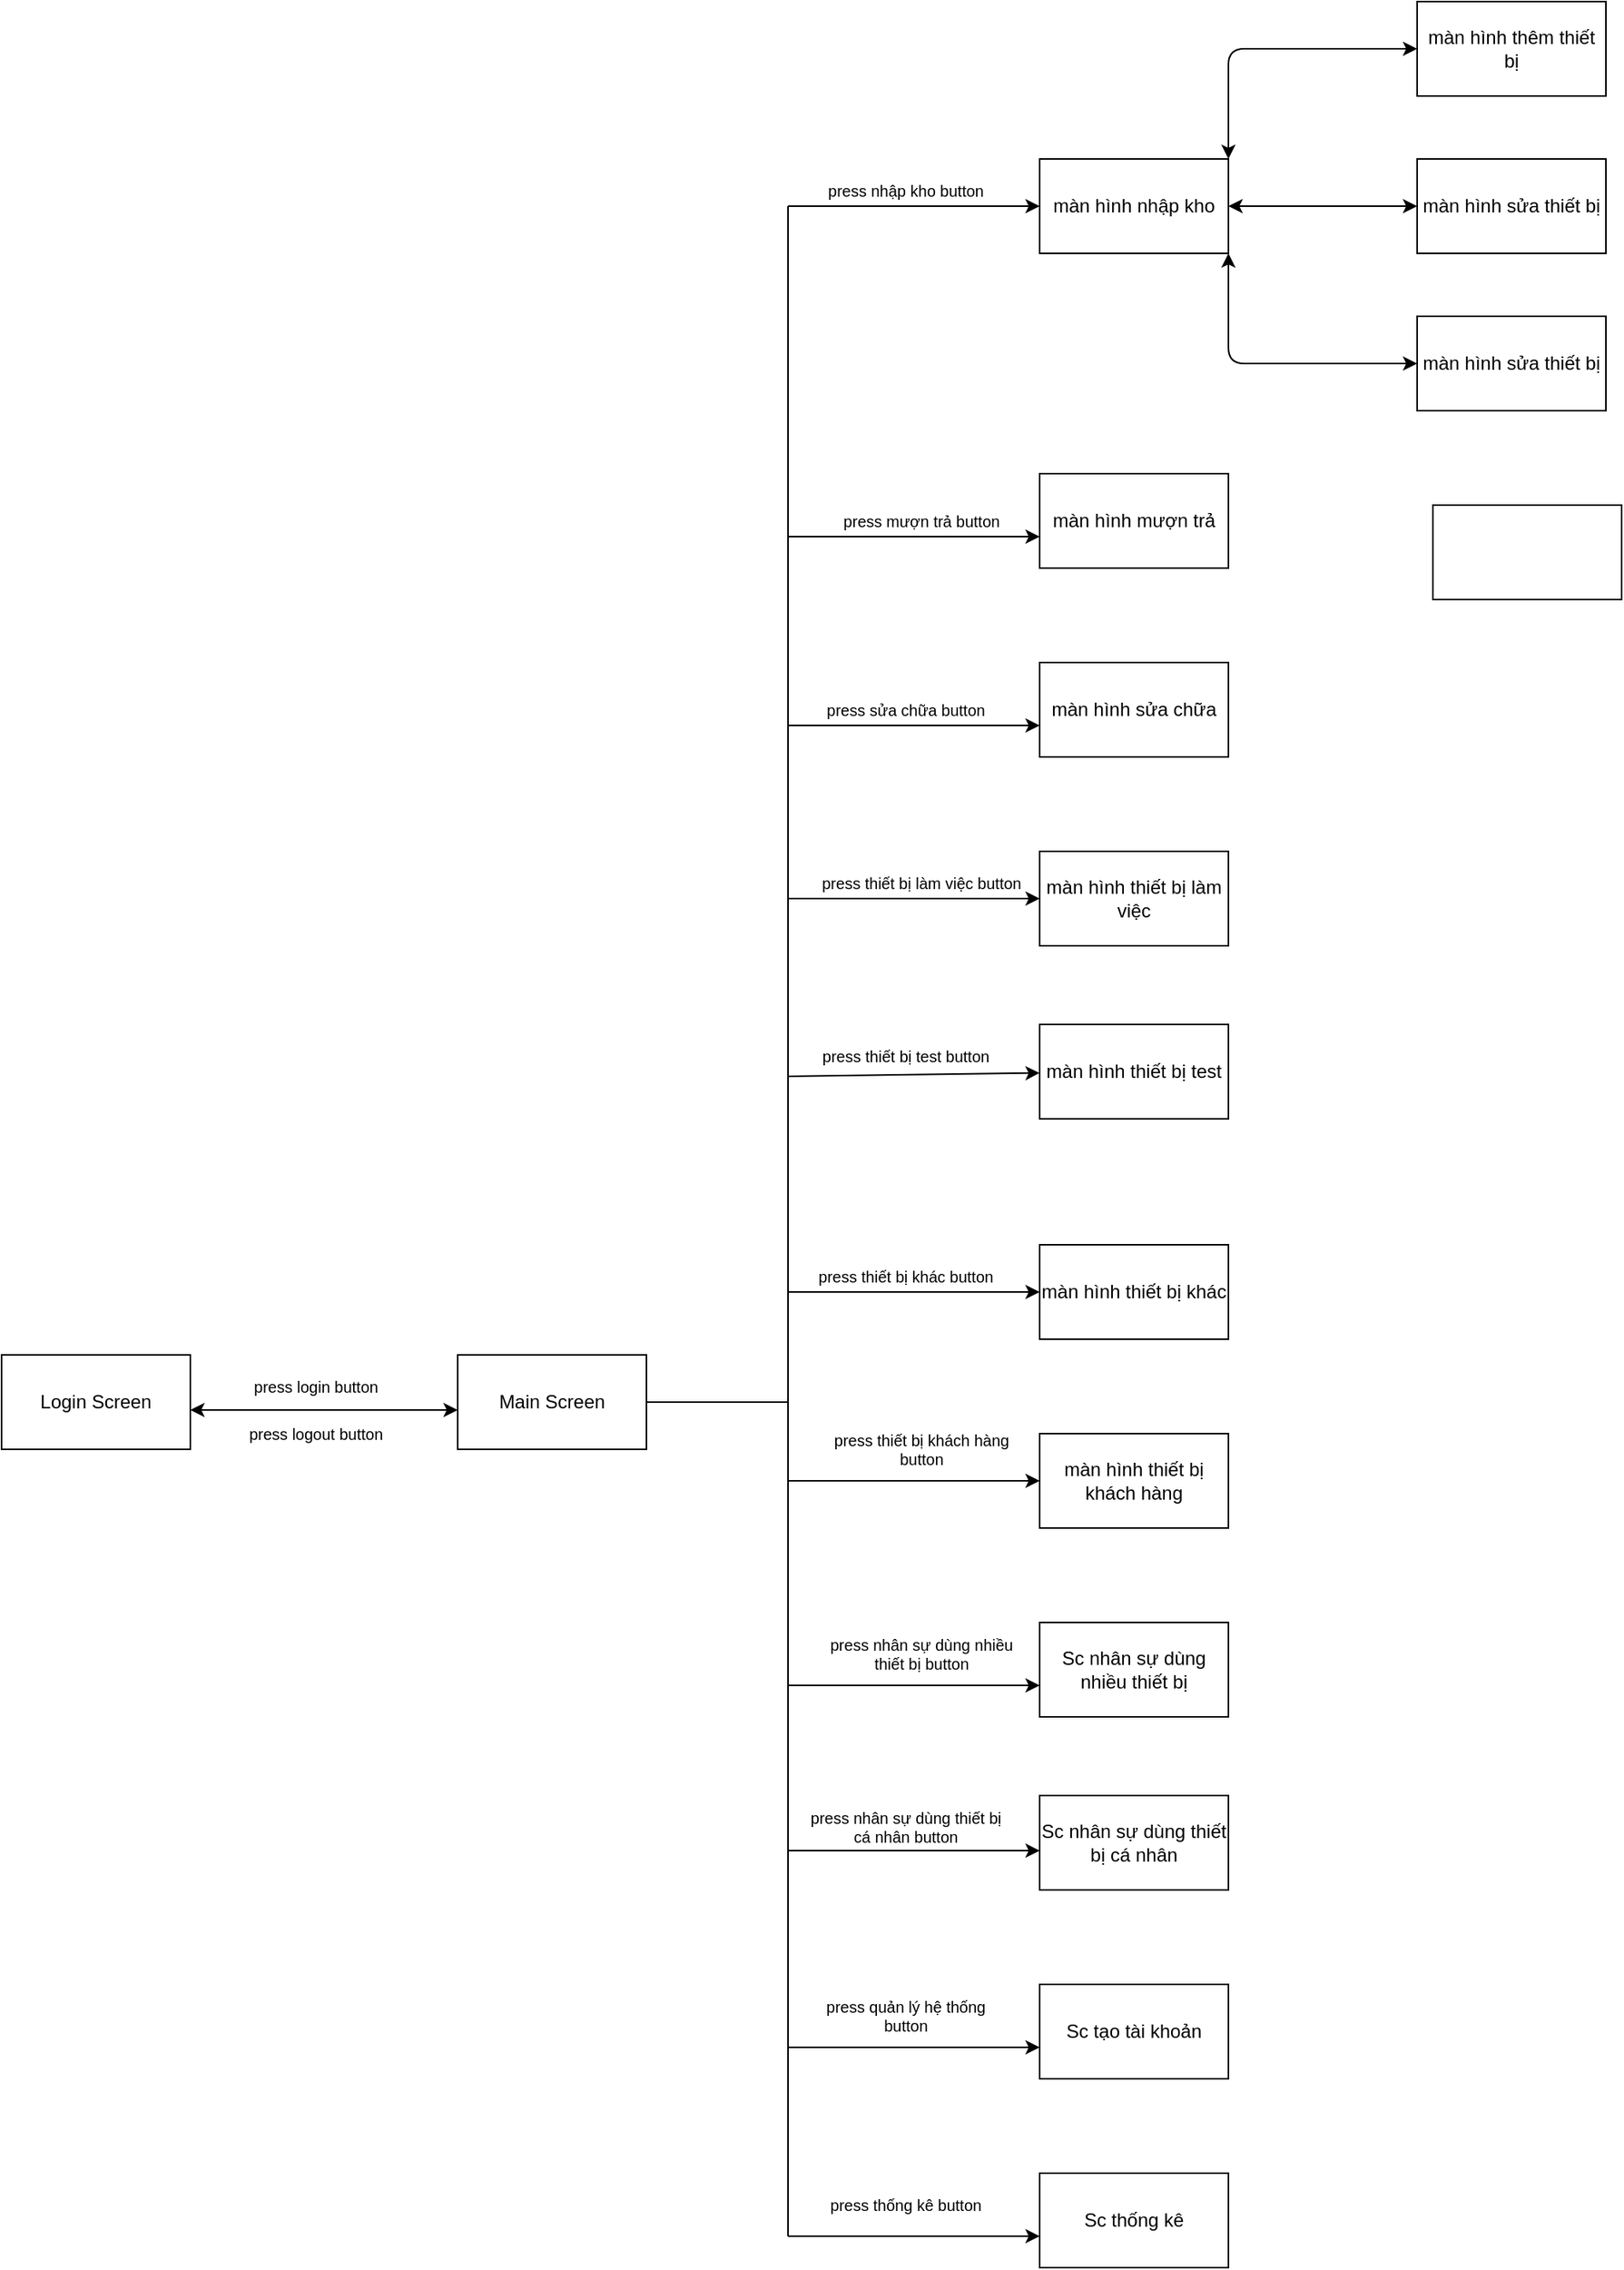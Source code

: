 <mxfile version="14.0.1" type="github">
  <diagram id="LNaT6KfbJGkIjgs2NVqa" name="Page-1">
    <mxGraphModel dx="1609" dy="1638" grid="1" gridSize="10" guides="1" tooltips="1" connect="1" arrows="1" fold="1" page="1" pageScale="1" pageWidth="827" pageHeight="1169" math="0" shadow="0">
      <root>
        <mxCell id="0" />
        <mxCell id="1" parent="0" />
        <mxCell id="f_DrGkyQNnAribpmpM6t-1" value="" style="rounded=0;whiteSpace=wrap;html=1;fontSize=10;" parent="1" vertex="1">
          <mxGeometry x="-90" y="720" width="120" height="60" as="geometry" />
        </mxCell>
        <mxCell id="f_DrGkyQNnAribpmpM6t-2" value="Main Screen" style="text;html=1;strokeColor=none;fillColor=none;align=center;verticalAlign=middle;whiteSpace=wrap;rounded=0;fontSize=12;" parent="1" vertex="1">
          <mxGeometry x="-90" y="740" width="120" height="20" as="geometry" />
        </mxCell>
        <mxCell id="f_DrGkyQNnAribpmpM6t-3" value="" style="rounded=0;whiteSpace=wrap;html=1;fontSize=10;" parent="1" vertex="1">
          <mxGeometry x="280" y="-40" width="120" height="60" as="geometry" />
        </mxCell>
        <mxCell id="f_DrGkyQNnAribpmpM6t-4" value="màn hình nhập kho" style="text;html=1;strokeColor=none;fillColor=none;align=center;verticalAlign=middle;whiteSpace=wrap;rounded=0;fontSize=12;" parent="1" vertex="1">
          <mxGeometry x="280" y="-20" width="120" height="20" as="geometry" />
        </mxCell>
        <mxCell id="f_DrGkyQNnAribpmpM6t-5" value="" style="rounded=0;whiteSpace=wrap;html=1;fontSize=10;" parent="1" vertex="1">
          <mxGeometry x="280" y="160" width="120" height="60" as="geometry" />
        </mxCell>
        <mxCell id="f_DrGkyQNnAribpmpM6t-6" value="màn hình mượn trả" style="text;html=1;strokeColor=none;fillColor=none;align=center;verticalAlign=middle;whiteSpace=wrap;rounded=0;fontSize=12;" parent="1" vertex="1">
          <mxGeometry x="280" y="180" width="120" height="20" as="geometry" />
        </mxCell>
        <mxCell id="f_DrGkyQNnAribpmpM6t-7" value="" style="rounded=0;whiteSpace=wrap;html=1;fontSize=10;" parent="1" vertex="1">
          <mxGeometry x="280" y="280" width="120" height="60" as="geometry" />
        </mxCell>
        <mxCell id="f_DrGkyQNnAribpmpM6t-8" value="màn hình sửa chữa" style="text;html=1;strokeColor=none;fillColor=none;align=center;verticalAlign=middle;whiteSpace=wrap;rounded=0;fontSize=12;" parent="1" vertex="1">
          <mxGeometry x="280" y="300" width="120" height="20" as="geometry" />
        </mxCell>
        <mxCell id="f_DrGkyQNnAribpmpM6t-9" value="" style="rounded=0;whiteSpace=wrap;html=1;fontSize=10;" parent="1" vertex="1">
          <mxGeometry x="280" y="400" width="120" height="60" as="geometry" />
        </mxCell>
        <mxCell id="f_DrGkyQNnAribpmpM6t-10" value="màn hình thiết bị làm việc" style="text;html=1;strokeColor=none;fillColor=none;align=center;verticalAlign=middle;whiteSpace=wrap;rounded=0;fontSize=12;" parent="1" vertex="1">
          <mxGeometry x="280" y="420" width="120" height="20" as="geometry" />
        </mxCell>
        <mxCell id="f_DrGkyQNnAribpmpM6t-11" value="" style="rounded=0;whiteSpace=wrap;html=1;fontSize=10;" parent="1" vertex="1">
          <mxGeometry x="280" y="510" width="120" height="60" as="geometry" />
        </mxCell>
        <mxCell id="f_DrGkyQNnAribpmpM6t-12" value="màn hình thiết bị test" style="text;html=1;strokeColor=none;fillColor=none;align=center;verticalAlign=middle;whiteSpace=wrap;rounded=0;fontSize=12;" parent="1" vertex="1">
          <mxGeometry x="280" y="530" width="120" height="20" as="geometry" />
        </mxCell>
        <mxCell id="f_DrGkyQNnAribpmpM6t-13" value="" style="rounded=0;whiteSpace=wrap;html=1;fontSize=10;" parent="1" vertex="1">
          <mxGeometry x="280" y="650" width="120" height="60" as="geometry" />
        </mxCell>
        <mxCell id="f_DrGkyQNnAribpmpM6t-14" value="màn hình thiết bị khác" style="text;html=1;strokeColor=none;fillColor=none;align=center;verticalAlign=middle;whiteSpace=wrap;rounded=0;fontSize=12;" parent="1" vertex="1">
          <mxGeometry x="280" y="670" width="120" height="20" as="geometry" />
        </mxCell>
        <mxCell id="f_DrGkyQNnAribpmpM6t-15" value="" style="rounded=0;whiteSpace=wrap;html=1;fontSize=10;" parent="1" vertex="1">
          <mxGeometry x="280" y="770" width="120" height="60" as="geometry" />
        </mxCell>
        <mxCell id="f_DrGkyQNnAribpmpM6t-16" value="màn hình thiết bị khách hàng" style="text;html=1;strokeColor=none;fillColor=none;align=center;verticalAlign=middle;whiteSpace=wrap;rounded=0;fontSize=12;" parent="1" vertex="1">
          <mxGeometry x="280" y="790" width="120" height="20" as="geometry" />
        </mxCell>
        <mxCell id="f_DrGkyQNnAribpmpM6t-17" value="" style="rounded=0;whiteSpace=wrap;html=1;fontSize=10;" parent="1" vertex="1">
          <mxGeometry x="280" y="890" width="120" height="60" as="geometry" />
        </mxCell>
        <mxCell id="f_DrGkyQNnAribpmpM6t-18" value="Sc nhân sự dùng nhiều thiết bị" style="text;html=1;strokeColor=none;fillColor=none;align=center;verticalAlign=middle;whiteSpace=wrap;rounded=0;fontSize=12;" parent="1" vertex="1">
          <mxGeometry x="280" y="910" width="120" height="20" as="geometry" />
        </mxCell>
        <mxCell id="f_DrGkyQNnAribpmpM6t-19" value="" style="rounded=0;whiteSpace=wrap;html=1;fontSize=10;" parent="1" vertex="1">
          <mxGeometry x="280" y="1000" width="120" height="60" as="geometry" />
        </mxCell>
        <mxCell id="f_DrGkyQNnAribpmpM6t-20" value="Sc nhân sự dùng thiết bị cá nhân" style="text;html=1;strokeColor=none;fillColor=none;align=center;verticalAlign=middle;whiteSpace=wrap;rounded=0;fontSize=12;" parent="1" vertex="1">
          <mxGeometry x="280" y="1020" width="120" height="20" as="geometry" />
        </mxCell>
        <mxCell id="f_DrGkyQNnAribpmpM6t-21" value="" style="rounded=0;whiteSpace=wrap;html=1;fontSize=10;" parent="1" vertex="1">
          <mxGeometry x="280" y="1120" width="120" height="60" as="geometry" />
        </mxCell>
        <mxCell id="f_DrGkyQNnAribpmpM6t-22" value="Sc tạo tài khoản" style="text;html=1;strokeColor=none;fillColor=none;align=center;verticalAlign=middle;whiteSpace=wrap;rounded=0;fontSize=12;" parent="1" vertex="1">
          <mxGeometry x="280" y="1140" width="120" height="20" as="geometry" />
        </mxCell>
        <mxCell id="f_DrGkyQNnAribpmpM6t-23" value="" style="rounded=0;whiteSpace=wrap;html=1;fontSize=10;" parent="1" vertex="1">
          <mxGeometry x="280" y="1240" width="120" height="60" as="geometry" />
        </mxCell>
        <mxCell id="f_DrGkyQNnAribpmpM6t-24" value="Sc thống kê" style="text;html=1;strokeColor=none;fillColor=none;align=center;verticalAlign=middle;whiteSpace=wrap;rounded=0;fontSize=12;" parent="1" vertex="1">
          <mxGeometry x="280" y="1260" width="120" height="20" as="geometry" />
        </mxCell>
        <mxCell id="f_DrGkyQNnAribpmpM6t-31" value="" style="endArrow=none;html=1;fontSize=10;" parent="1" edge="1">
          <mxGeometry width="50" height="50" relative="1" as="geometry">
            <mxPoint x="120" y="1280" as="sourcePoint" />
            <mxPoint x="120" y="-10" as="targetPoint" />
          </mxGeometry>
        </mxCell>
        <mxCell id="f_DrGkyQNnAribpmpM6t-32" value="" style="endArrow=none;html=1;fontSize=10;exitX=1;exitY=0.5;exitDx=0;exitDy=0;" parent="1" source="f_DrGkyQNnAribpmpM6t-1" edge="1">
          <mxGeometry width="50" height="50" relative="1" as="geometry">
            <mxPoint x="170" y="810" as="sourcePoint" />
            <mxPoint x="120" y="750" as="targetPoint" />
          </mxGeometry>
        </mxCell>
        <mxCell id="f_DrGkyQNnAribpmpM6t-33" value="" style="endArrow=classic;html=1;fontSize=10;entryX=0;entryY=0.5;entryDx=0;entryDy=0;" parent="1" target="f_DrGkyQNnAribpmpM6t-4" edge="1">
          <mxGeometry width="50" height="50" relative="1" as="geometry">
            <mxPoint x="120" y="-10" as="sourcePoint" />
            <mxPoint x="220" y="100" as="targetPoint" />
          </mxGeometry>
        </mxCell>
        <mxCell id="f_DrGkyQNnAribpmpM6t-34" value="" style="endArrow=classic;html=1;fontSize=10;entryX=0;entryY=1;entryDx=0;entryDy=0;" parent="1" target="f_DrGkyQNnAribpmpM6t-6" edge="1">
          <mxGeometry width="50" height="50" relative="1" as="geometry">
            <mxPoint x="120" y="200" as="sourcePoint" />
            <mxPoint x="220" y="160" as="targetPoint" />
          </mxGeometry>
        </mxCell>
        <mxCell id="f_DrGkyQNnAribpmpM6t-35" value="" style="endArrow=classic;html=1;fontSize=10;entryX=0;entryY=1;entryDx=0;entryDy=0;" parent="1" target="f_DrGkyQNnAribpmpM6t-8" edge="1">
          <mxGeometry width="50" height="50" relative="1" as="geometry">
            <mxPoint x="120" y="320" as="sourcePoint" />
            <mxPoint x="220" y="160" as="targetPoint" />
          </mxGeometry>
        </mxCell>
        <mxCell id="f_DrGkyQNnAribpmpM6t-36" value="" style="endArrow=classic;html=1;fontSize=10;entryX=0;entryY=0.5;entryDx=0;entryDy=0;" parent="1" target="f_DrGkyQNnAribpmpM6t-10" edge="1">
          <mxGeometry width="50" height="50" relative="1" as="geometry">
            <mxPoint x="120" y="430" as="sourcePoint" />
            <mxPoint x="220" y="460" as="targetPoint" />
          </mxGeometry>
        </mxCell>
        <mxCell id="f_DrGkyQNnAribpmpM6t-37" value="" style="endArrow=classic;html=1;fontSize=10;" parent="1" target="f_DrGkyQNnAribpmpM6t-12" edge="1">
          <mxGeometry width="50" height="50" relative="1" as="geometry">
            <mxPoint x="120" y="543" as="sourcePoint" />
            <mxPoint x="220" y="660" as="targetPoint" />
          </mxGeometry>
        </mxCell>
        <mxCell id="f_DrGkyQNnAribpmpM6t-38" value="" style="endArrow=classic;html=1;fontSize=10;entryX=0;entryY=0.5;entryDx=0;entryDy=0;" parent="1" target="f_DrGkyQNnAribpmpM6t-14" edge="1">
          <mxGeometry width="50" height="50" relative="1" as="geometry">
            <mxPoint x="120" y="680" as="sourcePoint" />
            <mxPoint x="220" y="560" as="targetPoint" />
          </mxGeometry>
        </mxCell>
        <mxCell id="f_DrGkyQNnAribpmpM6t-39" value="" style="endArrow=classic;html=1;fontSize=10;entryX=0;entryY=0.5;entryDx=0;entryDy=0;" parent="1" target="f_DrGkyQNnAribpmpM6t-16" edge="1">
          <mxGeometry width="50" height="50" relative="1" as="geometry">
            <mxPoint x="120" y="800" as="sourcePoint" />
            <mxPoint x="220" y="860" as="targetPoint" />
          </mxGeometry>
        </mxCell>
        <mxCell id="f_DrGkyQNnAribpmpM6t-40" value="" style="endArrow=classic;html=1;fontSize=10;entryX=0;entryY=1;entryDx=0;entryDy=0;" parent="1" target="f_DrGkyQNnAribpmpM6t-18" edge="1">
          <mxGeometry width="50" height="50" relative="1" as="geometry">
            <mxPoint x="120" y="930" as="sourcePoint" />
            <mxPoint x="220" y="960" as="targetPoint" />
          </mxGeometry>
        </mxCell>
        <mxCell id="f_DrGkyQNnAribpmpM6t-41" value="" style="endArrow=classic;html=1;fontSize=10;entryX=0;entryY=0.75;entryDx=0;entryDy=0;" parent="1" target="f_DrGkyQNnAribpmpM6t-20" edge="1">
          <mxGeometry width="50" height="50" relative="1" as="geometry">
            <mxPoint x="120" y="1035" as="sourcePoint" />
            <mxPoint x="220" y="1060" as="targetPoint" />
          </mxGeometry>
        </mxCell>
        <mxCell id="f_DrGkyQNnAribpmpM6t-42" value="" style="endArrow=classic;html=1;fontSize=10;entryX=0;entryY=1;entryDx=0;entryDy=0;" parent="1" target="f_DrGkyQNnAribpmpM6t-22" edge="1">
          <mxGeometry width="50" height="50" relative="1" as="geometry">
            <mxPoint x="120" y="1160" as="sourcePoint" />
            <mxPoint x="220" y="1160" as="targetPoint" />
          </mxGeometry>
        </mxCell>
        <mxCell id="f_DrGkyQNnAribpmpM6t-43" value="" style="endArrow=classic;html=1;fontSize=10;entryX=0;entryY=1;entryDx=0;entryDy=0;" parent="1" target="f_DrGkyQNnAribpmpM6t-24" edge="1">
          <mxGeometry width="50" height="50" relative="1" as="geometry">
            <mxPoint x="120" y="1280" as="sourcePoint" />
            <mxPoint x="220" y="1160" as="targetPoint" />
          </mxGeometry>
        </mxCell>
        <mxCell id="f_DrGkyQNnAribpmpM6t-44" value="" style="rounded=0;whiteSpace=wrap;html=1;fontSize=10;" parent="1" vertex="1">
          <mxGeometry x="-380" y="720" width="120" height="60" as="geometry" />
        </mxCell>
        <mxCell id="f_DrGkyQNnAribpmpM6t-45" value="Login Screen" style="text;html=1;strokeColor=none;fillColor=none;align=center;verticalAlign=middle;whiteSpace=wrap;rounded=0;fontSize=12;" parent="1" vertex="1">
          <mxGeometry x="-380" y="740" width="120" height="20" as="geometry" />
        </mxCell>
        <mxCell id="f_DrGkyQNnAribpmpM6t-46" value="" style="endArrow=classic;startArrow=classic;html=1;fontSize=10;exitX=1;exitY=0.75;exitDx=0;exitDy=0;entryX=0;entryY=0.75;entryDx=0;entryDy=0;" parent="1" source="f_DrGkyQNnAribpmpM6t-45" target="f_DrGkyQNnAribpmpM6t-2" edge="1">
          <mxGeometry width="50" height="50" relative="1" as="geometry">
            <mxPoint x="-70" y="910" as="sourcePoint" />
            <mxPoint x="-20" y="860" as="targetPoint" />
          </mxGeometry>
        </mxCell>
        <mxCell id="f_DrGkyQNnAribpmpM6t-47" value="press login button" style="text;html=1;strokeColor=none;fillColor=none;align=center;verticalAlign=middle;whiteSpace=wrap;rounded=0;fontSize=10;" parent="1" vertex="1">
          <mxGeometry x="-240" y="730" width="120" height="20" as="geometry" />
        </mxCell>
        <mxCell id="f_DrGkyQNnAribpmpM6t-48" value="press logout button" style="text;html=1;strokeColor=none;fillColor=none;align=center;verticalAlign=middle;whiteSpace=wrap;rounded=0;fontSize=10;" parent="1" vertex="1">
          <mxGeometry x="-240" y="760" width="120" height="20" as="geometry" />
        </mxCell>
        <mxCell id="f_DrGkyQNnAribpmpM6t-49" value="press nhập kho button" style="text;html=1;strokeColor=none;fillColor=none;align=center;verticalAlign=middle;whiteSpace=wrap;rounded=0;fontSize=10;" parent="1" vertex="1">
          <mxGeometry x="130" y="-30" width="130" height="20" as="geometry" />
        </mxCell>
        <mxCell id="f_DrGkyQNnAribpmpM6t-50" value="press mượn trả button" style="text;html=1;strokeColor=none;fillColor=none;align=center;verticalAlign=middle;whiteSpace=wrap;rounded=0;fontSize=10;" parent="1" vertex="1">
          <mxGeometry x="140" y="180" width="130" height="20" as="geometry" />
        </mxCell>
        <mxCell id="f_DrGkyQNnAribpmpM6t-51" value="press sửa chữa button" style="text;html=1;strokeColor=none;fillColor=none;align=center;verticalAlign=middle;whiteSpace=wrap;rounded=0;fontSize=10;" parent="1" vertex="1">
          <mxGeometry x="130" y="300" width="130" height="20" as="geometry" />
        </mxCell>
        <mxCell id="f_DrGkyQNnAribpmpM6t-52" value="press thiết bị làm việc button" style="text;html=1;strokeColor=none;fillColor=none;align=center;verticalAlign=middle;whiteSpace=wrap;rounded=0;fontSize=10;" parent="1" vertex="1">
          <mxGeometry x="140" y="410" width="130" height="20" as="geometry" />
        </mxCell>
        <mxCell id="f_DrGkyQNnAribpmpM6t-53" value="press thiết bị test button" style="text;html=1;strokeColor=none;fillColor=none;align=center;verticalAlign=middle;whiteSpace=wrap;rounded=0;fontSize=10;" parent="1" vertex="1">
          <mxGeometry x="130" y="520" width="130" height="20" as="geometry" />
        </mxCell>
        <mxCell id="f_DrGkyQNnAribpmpM6t-54" value="press thiết bị khác button" style="text;html=1;strokeColor=none;fillColor=none;align=center;verticalAlign=middle;whiteSpace=wrap;rounded=0;fontSize=10;" parent="1" vertex="1">
          <mxGeometry x="130" y="660" width="130" height="20" as="geometry" />
        </mxCell>
        <mxCell id="f_DrGkyQNnAribpmpM6t-55" value="press thiết bị khách hàng button" style="text;html=1;strokeColor=none;fillColor=none;align=center;verticalAlign=middle;whiteSpace=wrap;rounded=0;fontSize=10;" parent="1" vertex="1">
          <mxGeometry x="140" y="770" width="130" height="20" as="geometry" />
        </mxCell>
        <mxCell id="f_DrGkyQNnAribpmpM6t-56" value="press nhân sự dùng nhiều thiết bị button" style="text;html=1;strokeColor=none;fillColor=none;align=center;verticalAlign=middle;whiteSpace=wrap;rounded=0;fontSize=10;" parent="1" vertex="1">
          <mxGeometry x="140" y="900" width="130" height="20" as="geometry" />
        </mxCell>
        <mxCell id="f_DrGkyQNnAribpmpM6t-57" value="press nhân sự dùng thiết bị cá nhân button" style="text;html=1;strokeColor=none;fillColor=none;align=center;verticalAlign=middle;whiteSpace=wrap;rounded=0;fontSize=10;" parent="1" vertex="1">
          <mxGeometry x="130" y="1010" width="130" height="20" as="geometry" />
        </mxCell>
        <mxCell id="f_DrGkyQNnAribpmpM6t-58" value="press quản lý hệ thống button" style="text;html=1;strokeColor=none;fillColor=none;align=center;verticalAlign=middle;whiteSpace=wrap;rounded=0;fontSize=10;" parent="1" vertex="1">
          <mxGeometry x="130" y="1130" width="130" height="20" as="geometry" />
        </mxCell>
        <mxCell id="f_DrGkyQNnAribpmpM6t-59" value="press thống kê button" style="text;html=1;strokeColor=none;fillColor=none;align=center;verticalAlign=middle;whiteSpace=wrap;rounded=0;fontSize=10;" parent="1" vertex="1">
          <mxGeometry x="130" y="1250" width="130" height="20" as="geometry" />
        </mxCell>
        <mxCell id="f_DrGkyQNnAribpmpM6t-61" value="" style="rounded=0;whiteSpace=wrap;html=1;fontSize=10;" parent="1" vertex="1">
          <mxGeometry x="520" y="-140" width="120" height="60" as="geometry" />
        </mxCell>
        <mxCell id="f_DrGkyQNnAribpmpM6t-62" value="màn hình thêm thiết bị" style="text;html=1;strokeColor=none;fillColor=none;align=center;verticalAlign=middle;whiteSpace=wrap;rounded=0;fontSize=12;" parent="1" vertex="1">
          <mxGeometry x="520" y="-120" width="120" height="20" as="geometry" />
        </mxCell>
        <mxCell id="f_DrGkyQNnAribpmpM6t-63" value="" style="rounded=0;whiteSpace=wrap;html=1;fontSize=10;" parent="1" vertex="1">
          <mxGeometry x="520" y="-40" width="120" height="60" as="geometry" />
        </mxCell>
        <mxCell id="f_DrGkyQNnAribpmpM6t-64" value="màn hình sửa thiết bị" style="text;html=1;strokeColor=none;fillColor=none;align=center;verticalAlign=middle;whiteSpace=wrap;rounded=0;fontSize=12;" parent="1" vertex="1">
          <mxGeometry x="520" y="-20" width="120" height="20" as="geometry" />
        </mxCell>
        <mxCell id="f_DrGkyQNnAribpmpM6t-66" value="" style="rounded=0;whiteSpace=wrap;html=1;fontSize=10;" parent="1" vertex="1">
          <mxGeometry x="520" y="60" width="120" height="60" as="geometry" />
        </mxCell>
        <mxCell id="f_DrGkyQNnAribpmpM6t-67" value="màn hình sửa thiết bị" style="text;html=1;strokeColor=none;fillColor=none;align=center;verticalAlign=middle;whiteSpace=wrap;rounded=0;fontSize=12;" parent="1" vertex="1">
          <mxGeometry x="520" y="80" width="120" height="20" as="geometry" />
        </mxCell>
        <mxCell id="f_DrGkyQNnAribpmpM6t-71" value="" style="endArrow=classic;startArrow=classic;html=1;fontSize=10;entryX=0;entryY=0.5;entryDx=0;entryDy=0;exitX=1;exitY=0;exitDx=0;exitDy=0;" parent="1" source="f_DrGkyQNnAribpmpM6t-3" target="f_DrGkyQNnAribpmpM6t-62" edge="1">
          <mxGeometry width="50" height="50" relative="1" as="geometry">
            <mxPoint x="290" y="30" as="sourcePoint" />
            <mxPoint x="340" y="-20" as="targetPoint" />
            <Array as="points">
              <mxPoint x="400" y="-110" />
            </Array>
          </mxGeometry>
        </mxCell>
        <mxCell id="f_DrGkyQNnAribpmpM6t-72" value="" style="endArrow=classic;startArrow=classic;html=1;fontSize=10;entryX=0;entryY=0.5;entryDx=0;entryDy=0;exitX=1;exitY=1;exitDx=0;exitDy=0;" parent="1" source="f_DrGkyQNnAribpmpM6t-3" edge="1">
          <mxGeometry width="50" height="50" relative="1" as="geometry">
            <mxPoint x="400.0" y="160" as="sourcePoint" />
            <mxPoint x="520.0" y="90" as="targetPoint" />
            <Array as="points">
              <mxPoint x="400" y="90" />
            </Array>
          </mxGeometry>
        </mxCell>
        <mxCell id="f_DrGkyQNnAribpmpM6t-74" value="" style="endArrow=classic;startArrow=classic;html=1;fontSize=10;entryX=0;entryY=0.5;entryDx=0;entryDy=0;exitX=1;exitY=0.5;exitDx=0;exitDy=0;" parent="1" source="f_DrGkyQNnAribpmpM6t-4" target="f_DrGkyQNnAribpmpM6t-64" edge="1">
          <mxGeometry width="50" height="50" relative="1" as="geometry">
            <mxPoint x="310" y="60" as="sourcePoint" />
            <mxPoint x="360" y="10" as="targetPoint" />
          </mxGeometry>
        </mxCell>
        <mxCell id="tub176ZeCINkNFGhlB8l-1" value="" style="rounded=0;whiteSpace=wrap;html=1;" vertex="1" parent="1">
          <mxGeometry x="530" y="180" width="120" height="60" as="geometry" />
        </mxCell>
      </root>
    </mxGraphModel>
  </diagram>
</mxfile>
